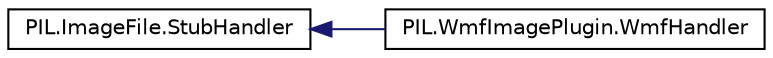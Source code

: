 digraph "Graphical Class Hierarchy"
{
 // LATEX_PDF_SIZE
  edge [fontname="Helvetica",fontsize="10",labelfontname="Helvetica",labelfontsize="10"];
  node [fontname="Helvetica",fontsize="10",shape=record];
  rankdir="LR";
  Node0 [label="PIL.ImageFile.StubHandler",height=0.2,width=0.4,color="black", fillcolor="white", style="filled",URL="$classPIL_1_1ImageFile_1_1StubHandler.html",tooltip=" "];
  Node0 -> Node1 [dir="back",color="midnightblue",fontsize="10",style="solid",fontname="Helvetica"];
  Node1 [label="PIL.WmfImagePlugin.WmfHandler",height=0.2,width=0.4,color="black", fillcolor="white", style="filled",URL="$classPIL_1_1WmfImagePlugin_1_1WmfHandler.html",tooltip=" "];
}
